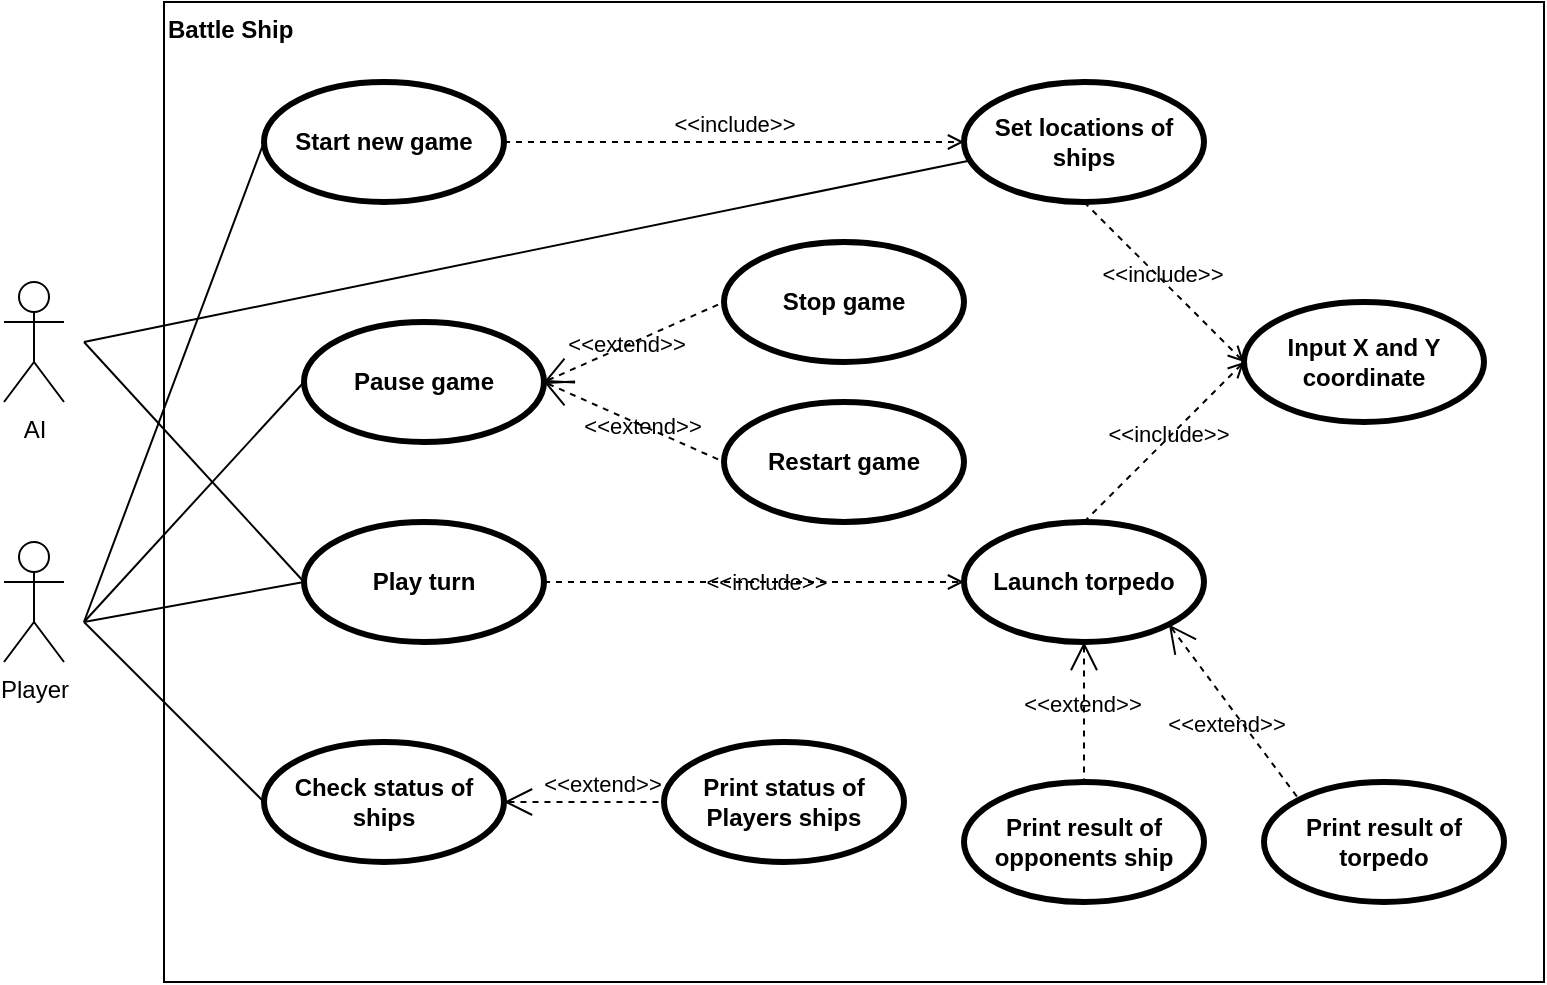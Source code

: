<mxfile version="15.3.1" type="device"><diagram id="qSjnoXU15adq8xN1PlfE" name="Page-1"><mxGraphModel dx="1767" dy="709" grid="1" gridSize="10" guides="1" tooltips="1" connect="1" arrows="1" fold="1" page="1" pageScale="1" pageWidth="850" pageHeight="1100" math="0" shadow="0"><root><mxCell id="0"/><mxCell id="1" parent="0"/><mxCell id="gV61yNUzQAeJx0ICqrQE-4" value="Battle Ship" style="shape=rect;html=1;verticalAlign=top;fontStyle=1;whiteSpace=wrap;align=left;" vertex="1" parent="1"><mxGeometry x="100" y="130" width="690" height="490" as="geometry"/></mxCell><mxCell id="gV61yNUzQAeJx0ICqrQE-1" value="AI" style="shape=umlActor;html=1;verticalLabelPosition=bottom;verticalAlign=top;align=center;" vertex="1" parent="1"><mxGeometry x="20" y="270" width="30" height="60" as="geometry"/></mxCell><mxCell id="gV61yNUzQAeJx0ICqrQE-2" value="Player" style="shape=umlActor;html=1;verticalLabelPosition=bottom;verticalAlign=top;align=center;" vertex="1" parent="1"><mxGeometry x="20" y="400" width="30" height="60" as="geometry"/></mxCell><mxCell id="gV61yNUzQAeJx0ICqrQE-5" value="Start new game" style="shape=ellipse;html=1;strokeWidth=3;fontStyle=1;whiteSpace=wrap;align=center;perimeter=ellipsePerimeter;" vertex="1" parent="1"><mxGeometry x="150" y="170" width="120" height="60" as="geometry"/></mxCell><mxCell id="gV61yNUzQAeJx0ICqrQE-7" value="Set locations of ships" style="shape=ellipse;html=1;strokeWidth=3;fontStyle=1;whiteSpace=wrap;align=center;perimeter=ellipsePerimeter;" vertex="1" parent="1"><mxGeometry x="500" y="170" width="120" height="60" as="geometry"/></mxCell><mxCell id="gV61yNUzQAeJx0ICqrQE-8" value="Launch torpedo" style="shape=ellipse;html=1;strokeWidth=3;fontStyle=1;whiteSpace=wrap;align=center;perimeter=ellipsePerimeter;" vertex="1" parent="1"><mxGeometry x="500" y="390" width="120" height="60" as="geometry"/></mxCell><mxCell id="gV61yNUzQAeJx0ICqrQE-9" value="Input X and Y coordinate" style="shape=ellipse;html=1;strokeWidth=3;fontStyle=1;whiteSpace=wrap;align=center;perimeter=ellipsePerimeter;" vertex="1" parent="1"><mxGeometry x="640" y="280" width="120" height="60" as="geometry"/></mxCell><mxCell id="gV61yNUzQAeJx0ICqrQE-14" value="Print result of torpedo" style="shape=ellipse;html=1;strokeWidth=3;fontStyle=1;whiteSpace=wrap;align=center;perimeter=ellipsePerimeter;" vertex="1" parent="1"><mxGeometry x="650" y="520" width="120" height="60" as="geometry"/></mxCell><mxCell id="gV61yNUzQAeJx0ICqrQE-15" value="&amp;lt;&amp;lt;extend&amp;gt;&amp;gt;" style="edgeStyle=none;html=1;startArrow=open;endArrow=none;startSize=12;verticalAlign=bottom;dashed=1;labelBackgroundColor=none;entryX=0;entryY=0;entryDx=0;entryDy=0;exitX=1;exitY=1;exitDx=0;exitDy=0;" edge="1" parent="1" source="gV61yNUzQAeJx0ICqrQE-8" target="gV61yNUzQAeJx0ICqrQE-14"><mxGeometry x="0.17" y="-12" width="160" relative="1" as="geometry"><mxPoint x="260" y="320" as="sourcePoint"/><mxPoint x="420" y="320" as="targetPoint"/><mxPoint as="offset"/></mxGeometry></mxCell><mxCell id="gV61yNUzQAeJx0ICqrQE-18" value="Check status of ships" style="shape=ellipse;html=1;strokeWidth=3;fontStyle=1;whiteSpace=wrap;align=center;perimeter=ellipsePerimeter;" vertex="1" parent="1"><mxGeometry x="150" y="500" width="120" height="60" as="geometry"/></mxCell><mxCell id="gV61yNUzQAeJx0ICqrQE-20" value="Print status of Players ships" style="shape=ellipse;html=1;strokeWidth=3;fontStyle=1;whiteSpace=wrap;align=center;perimeter=ellipsePerimeter;" vertex="1" parent="1"><mxGeometry x="350" y="500" width="120" height="60" as="geometry"/></mxCell><mxCell id="gV61yNUzQAeJx0ICqrQE-21" value="&amp;lt;&amp;lt;include&amp;gt;&amp;gt;" style="edgeStyle=none;html=1;endArrow=open;verticalAlign=bottom;dashed=1;labelBackgroundColor=none;entryX=0;entryY=0.5;entryDx=0;entryDy=0;exitX=0.5;exitY=0;exitDx=0;exitDy=0;" edge="1" parent="1" source="gV61yNUzQAeJx0ICqrQE-8" target="gV61yNUzQAeJx0ICqrQE-9"><mxGeometry x="-0.041" y="-5" width="160" relative="1" as="geometry"><mxPoint x="280" y="370" as="sourcePoint"/><mxPoint x="440" y="370" as="targetPoint"/><mxPoint as="offset"/></mxGeometry></mxCell><mxCell id="gV61yNUzQAeJx0ICqrQE-22" value="&amp;lt;&amp;lt;include&amp;gt;&amp;gt;" style="edgeStyle=none;html=1;endArrow=open;verticalAlign=bottom;dashed=1;labelBackgroundColor=none;entryX=0;entryY=0.5;entryDx=0;entryDy=0;exitX=0.5;exitY=1;exitDx=0;exitDy=0;" edge="1" parent="1" source="gV61yNUzQAeJx0ICqrQE-7" target="gV61yNUzQAeJx0ICqrQE-9"><mxGeometry x="0.056" y="-4" width="160" relative="1" as="geometry"><mxPoint x="280" y="370" as="sourcePoint"/><mxPoint x="440" y="370" as="targetPoint"/><mxPoint as="offset"/></mxGeometry></mxCell><mxCell id="gV61yNUzQAeJx0ICqrQE-24" value="&amp;lt;&amp;lt;include&amp;gt;&amp;gt;" style="edgeStyle=none;html=1;endArrow=open;verticalAlign=bottom;dashed=1;labelBackgroundColor=none;exitX=1;exitY=0.5;exitDx=0;exitDy=0;entryX=0;entryY=0.5;entryDx=0;entryDy=0;" edge="1" parent="1" source="gV61yNUzQAeJx0ICqrQE-5" target="gV61yNUzQAeJx0ICqrQE-7"><mxGeometry width="160" relative="1" as="geometry"><mxPoint x="320" y="370" as="sourcePoint"/><mxPoint x="480" y="370" as="targetPoint"/></mxGeometry></mxCell><mxCell id="gV61yNUzQAeJx0ICqrQE-25" value="Play turn" style="shape=ellipse;html=1;strokeWidth=3;fontStyle=1;whiteSpace=wrap;align=center;perimeter=ellipsePerimeter;" vertex="1" parent="1"><mxGeometry x="170" y="390" width="120" height="60" as="geometry"/></mxCell><mxCell id="gV61yNUzQAeJx0ICqrQE-26" value="Pause game" style="shape=ellipse;html=1;strokeWidth=3;fontStyle=1;whiteSpace=wrap;align=center;perimeter=ellipsePerimeter;" vertex="1" parent="1"><mxGeometry x="170" y="290" width="120" height="60" as="geometry"/></mxCell><mxCell id="gV61yNUzQAeJx0ICqrQE-27" value="&amp;lt;&amp;lt;include&amp;gt;&amp;gt;" style="edgeStyle=none;html=1;endArrow=open;verticalAlign=bottom;dashed=1;labelBackgroundColor=none;exitX=1;exitY=0.5;exitDx=0;exitDy=0;entryX=0;entryY=0.5;entryDx=0;entryDy=0;" edge="1" parent="1" source="gV61yNUzQAeJx0ICqrQE-25" target="gV61yNUzQAeJx0ICqrQE-8"><mxGeometry x="0.052" y="-9" width="160" relative="1" as="geometry"><mxPoint x="320" y="370" as="sourcePoint"/><mxPoint x="480" y="370" as="targetPoint"/><mxPoint as="offset"/></mxGeometry></mxCell><mxCell id="gV61yNUzQAeJx0ICqrQE-28" value="Print result of opponents ship" style="shape=ellipse;html=1;strokeWidth=3;fontStyle=1;whiteSpace=wrap;align=center;perimeter=ellipsePerimeter;" vertex="1" parent="1"><mxGeometry x="500" y="520" width="120" height="60" as="geometry"/></mxCell><mxCell id="gV61yNUzQAeJx0ICqrQE-29" value="&amp;lt;&amp;lt;extend&amp;gt;&amp;gt;" style="edgeStyle=none;html=1;startArrow=open;endArrow=none;startSize=12;verticalAlign=bottom;dashed=1;labelBackgroundColor=none;entryX=0.5;entryY=0;entryDx=0;entryDy=0;exitX=0.5;exitY=1;exitDx=0;exitDy=0;" edge="1" parent="1" source="gV61yNUzQAeJx0ICqrQE-8" target="gV61yNUzQAeJx0ICqrQE-28"><mxGeometry x="0.132" y="-1" width="160" relative="1" as="geometry"><mxPoint x="520" y="440" as="sourcePoint"/><mxPoint x="530" y="370" as="targetPoint"/><mxPoint as="offset"/></mxGeometry></mxCell><mxCell id="gV61yNUzQAeJx0ICqrQE-30" value="Stop game" style="shape=ellipse;html=1;strokeWidth=3;fontStyle=1;whiteSpace=wrap;align=center;perimeter=ellipsePerimeter;" vertex="1" parent="1"><mxGeometry x="380" y="250" width="120" height="60" as="geometry"/></mxCell><mxCell id="gV61yNUzQAeJx0ICqrQE-31" value="Restart game" style="shape=ellipse;html=1;strokeWidth=3;fontStyle=1;whiteSpace=wrap;align=center;perimeter=ellipsePerimeter;" vertex="1" parent="1"><mxGeometry x="380" y="330" width="120" height="60" as="geometry"/></mxCell><mxCell id="gV61yNUzQAeJx0ICqrQE-32" value="&amp;lt;&amp;lt;extend&amp;gt;&amp;gt;" style="edgeStyle=none;html=1;startArrow=open;endArrow=none;startSize=12;verticalAlign=bottom;dashed=1;labelBackgroundColor=none;exitX=1;exitY=0.5;exitDx=0;exitDy=0;entryX=0;entryY=0.5;entryDx=0;entryDy=0;" edge="1" parent="1" source="gV61yNUzQAeJx0ICqrQE-26" target="gV61yNUzQAeJx0ICqrQE-31"><mxGeometry x="0.154" y="-8" width="160" relative="1" as="geometry"><mxPoint x="370" y="410" as="sourcePoint"/><mxPoint x="530" y="410" as="targetPoint"/><mxPoint y="1" as="offset"/></mxGeometry></mxCell><mxCell id="gV61yNUzQAeJx0ICqrQE-33" value="&amp;lt;&amp;lt;extend&amp;gt;&amp;gt;" style="edgeStyle=none;html=1;startArrow=open;endArrow=none;startSize=12;verticalAlign=bottom;dashed=1;labelBackgroundColor=none;entryX=0;entryY=0.5;entryDx=0;entryDy=0;exitX=1;exitY=0.5;exitDx=0;exitDy=0;" edge="1" parent="1" source="gV61yNUzQAeJx0ICqrQE-26" target="gV61yNUzQAeJx0ICqrQE-30"><mxGeometry x="-0.154" y="-8" width="160" relative="1" as="geometry"><mxPoint x="370" y="410" as="sourcePoint"/><mxPoint x="530" y="410" as="targetPoint"/><mxPoint as="offset"/></mxGeometry></mxCell><mxCell id="gV61yNUzQAeJx0ICqrQE-34" value="&amp;lt;&amp;lt;extend&amp;gt;&amp;gt;" style="edgeStyle=none;html=1;startArrow=open;endArrow=none;startSize=12;verticalAlign=bottom;dashed=1;labelBackgroundColor=none;entryX=0;entryY=0.5;entryDx=0;entryDy=0;exitX=1;exitY=0.5;exitDx=0;exitDy=0;" edge="1" parent="1" source="gV61yNUzQAeJx0ICqrQE-18" target="gV61yNUzQAeJx0ICqrQE-20"><mxGeometry x="0.25" width="160" relative="1" as="geometry"><mxPoint x="370" y="410" as="sourcePoint"/><mxPoint x="530" y="410" as="targetPoint"/><mxPoint x="-1" as="offset"/></mxGeometry></mxCell><mxCell id="gV61yNUzQAeJx0ICqrQE-36" value="" style="edgeStyle=none;html=1;endArrow=none;verticalAlign=bottom;entryX=0;entryY=0.5;entryDx=0;entryDy=0;" edge="1" parent="1" target="gV61yNUzQAeJx0ICqrQE-26"><mxGeometry width="160" relative="1" as="geometry"><mxPoint x="60" y="440" as="sourcePoint"/><mxPoint x="530" y="410" as="targetPoint"/></mxGeometry></mxCell><mxCell id="gV61yNUzQAeJx0ICqrQE-37" value="" style="edgeStyle=none;html=1;endArrow=none;verticalAlign=bottom;exitX=0;exitY=0.5;exitDx=0;exitDy=0;" edge="1" parent="1" source="gV61yNUzQAeJx0ICqrQE-25"><mxGeometry width="160" relative="1" as="geometry"><mxPoint x="370" y="410" as="sourcePoint"/><mxPoint x="60" y="440" as="targetPoint"/></mxGeometry></mxCell><mxCell id="gV61yNUzQAeJx0ICqrQE-38" value="" style="edgeStyle=none;html=1;endArrow=none;verticalAlign=bottom;entryX=0;entryY=0.5;entryDx=0;entryDy=0;" edge="1" parent="1" target="gV61yNUzQAeJx0ICqrQE-18"><mxGeometry width="160" relative="1" as="geometry"><mxPoint x="60" y="440" as="sourcePoint"/><mxPoint x="530" y="410" as="targetPoint"/></mxGeometry></mxCell><mxCell id="gV61yNUzQAeJx0ICqrQE-39" value="" style="edgeStyle=none;html=1;endArrow=none;verticalAlign=bottom;entryX=0;entryY=0.5;entryDx=0;entryDy=0;" edge="1" parent="1" target="gV61yNUzQAeJx0ICqrQE-5"><mxGeometry width="160" relative="1" as="geometry"><mxPoint x="60" y="440" as="sourcePoint"/><mxPoint x="530" y="410" as="targetPoint"/></mxGeometry></mxCell><mxCell id="gV61yNUzQAeJx0ICqrQE-40" value="" style="edgeStyle=none;html=1;endArrow=none;verticalAlign=bottom;entryX=0.026;entryY=0.654;entryDx=0;entryDy=0;entryPerimeter=0;" edge="1" parent="1" target="gV61yNUzQAeJx0ICqrQE-7"><mxGeometry width="160" relative="1" as="geometry"><mxPoint x="60" y="300" as="sourcePoint"/><mxPoint x="530" y="410" as="targetPoint"/></mxGeometry></mxCell><mxCell id="gV61yNUzQAeJx0ICqrQE-41" value="" style="edgeStyle=none;html=1;endArrow=none;verticalAlign=bottom;entryX=0;entryY=0.5;entryDx=0;entryDy=0;" edge="1" parent="1" target="gV61yNUzQAeJx0ICqrQE-25"><mxGeometry width="160" relative="1" as="geometry"><mxPoint x="60" y="300" as="sourcePoint"/><mxPoint x="530" y="410" as="targetPoint"/></mxGeometry></mxCell></root></mxGraphModel></diagram></mxfile>